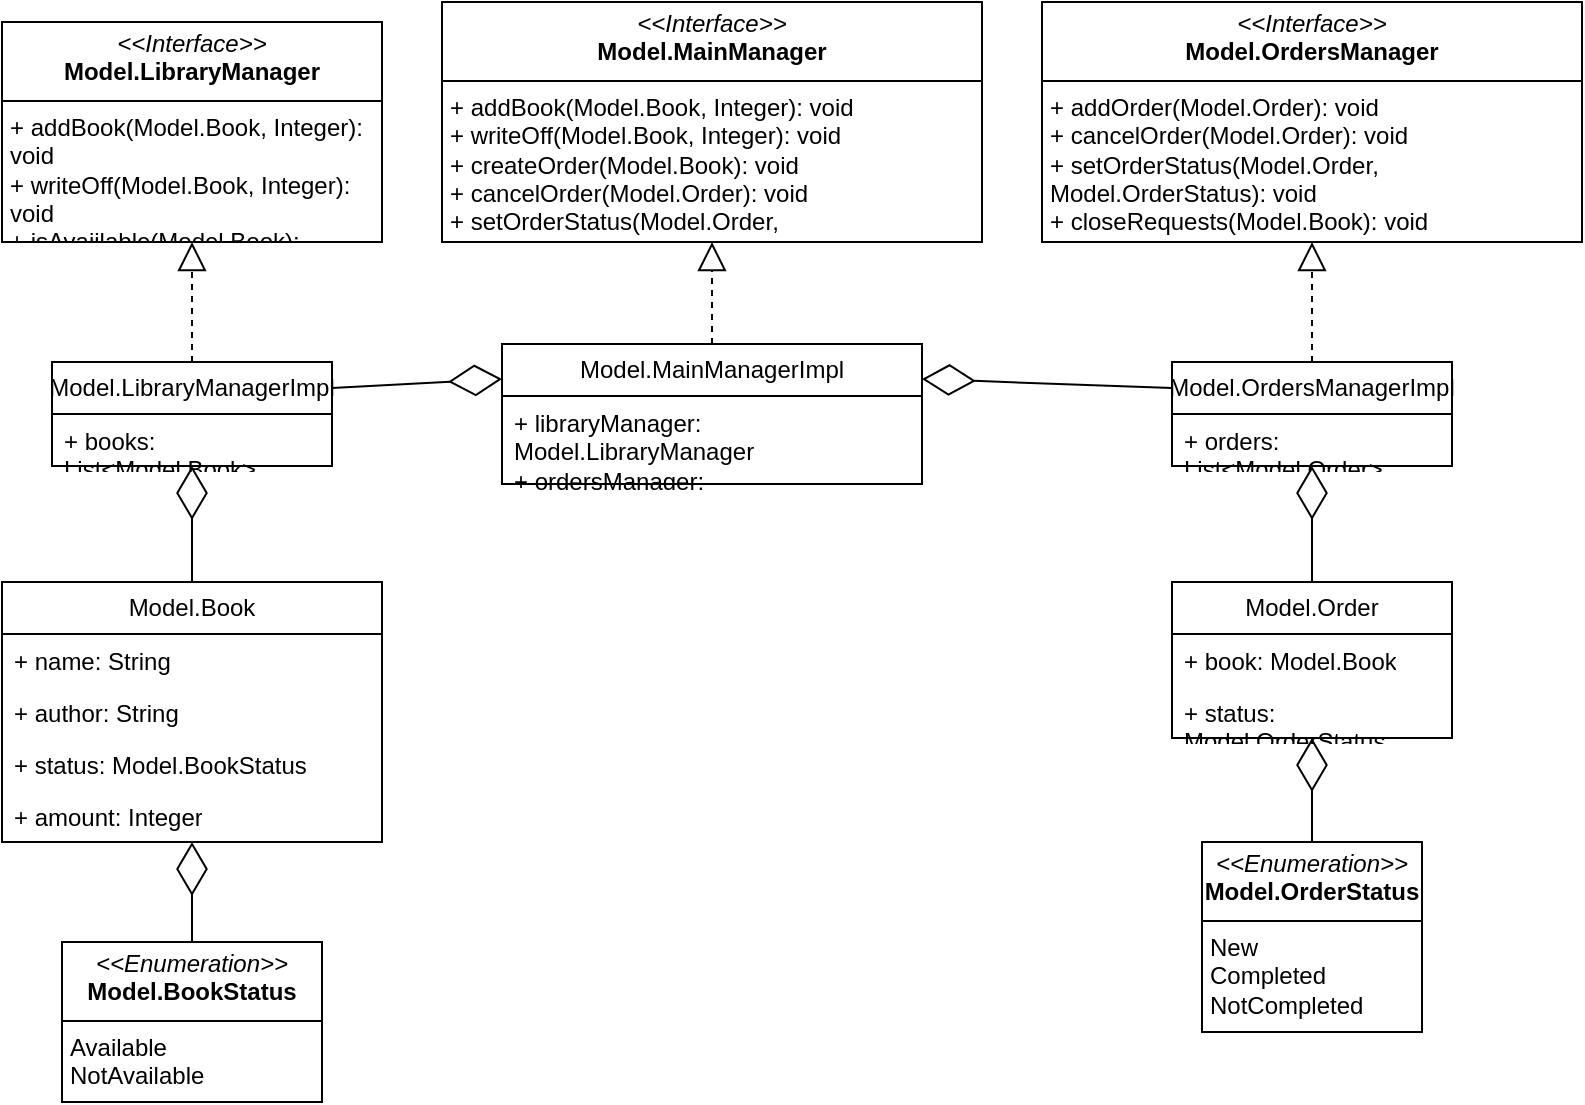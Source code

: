 <mxfile version="24.8.6">
  <diagram name="Страница — 1" id="tJWHBo-NuKDa7qp_uTNU">
    <mxGraphModel dx="1074" dy="715" grid="0" gridSize="10" guides="1" tooltips="1" connect="1" arrows="1" fold="1" page="1" pageScale="1" pageWidth="3300" pageHeight="4681" math="0" shadow="0">
      <root>
        <mxCell id="0" />
        <mxCell id="1" parent="0" />
        <mxCell id="FfOejDAqu6Li9HFzSHTp-1" value="Model.LibraryManagerImpl" style="swimlane;fontStyle=0;childLayout=stackLayout;horizontal=1;startSize=26;fillColor=none;horizontalStack=0;resizeParent=1;resizeParentMax=0;resizeLast=0;collapsible=1;marginBottom=0;whiteSpace=wrap;html=1;" vertex="1" parent="1">
          <mxGeometry x="165" y="450" width="140" height="52" as="geometry" />
        </mxCell>
        <mxCell id="FfOejDAqu6Li9HFzSHTp-3" value="+ books: List&amp;lt;Model.Book&amp;gt;" style="text;strokeColor=none;fillColor=none;align=left;verticalAlign=top;spacingLeft=4;spacingRight=4;overflow=hidden;rotatable=0;points=[[0,0.5],[1,0.5]];portConstraint=eastwest;whiteSpace=wrap;html=1;" vertex="1" parent="FfOejDAqu6Li9HFzSHTp-1">
          <mxGeometry y="26" width="140" height="26" as="geometry" />
        </mxCell>
        <mxCell id="FfOejDAqu6Li9HFzSHTp-6" value="&lt;p style=&quot;margin:0px;margin-top:4px;text-align:center;&quot;&gt;&lt;i&gt;&amp;lt;&amp;lt;Interface&amp;gt;&amp;gt;&lt;/i&gt;&lt;br&gt;&lt;b&gt;Model.LibraryManager&lt;/b&gt;&lt;/p&gt;&lt;hr size=&quot;1&quot; style=&quot;border-style:solid;&quot;&gt;&lt;p style=&quot;margin:0px;margin-left:4px;&quot;&gt;+ addBook(Model.Book, Integer): void&lt;br&gt;+ writeOff(Model.Book, Integer): void&lt;/p&gt;&lt;p style=&quot;margin:0px;margin-left:4px;&quot;&gt;+ isAvaiilable(Model.Book): Boolean&lt;/p&gt;&lt;p style=&quot;margin:0px;margin-left:4px;&quot;&gt;+ getBooks(): List&amp;lt;Model.Book&amp;gt;&lt;/p&gt;" style="verticalAlign=top;align=left;overflow=fill;html=1;whiteSpace=wrap;" vertex="1" parent="1">
          <mxGeometry x="140" y="280" width="190" height="110" as="geometry" />
        </mxCell>
        <mxCell id="FfOejDAqu6Li9HFzSHTp-7" value="" style="endArrow=block;dashed=1;endFill=0;endSize=12;html=1;rounded=0;entryX=0.5;entryY=1;entryDx=0;entryDy=0;exitX=0.5;exitY=0;exitDx=0;exitDy=0;" edge="1" parent="1" source="FfOejDAqu6Li9HFzSHTp-1" target="FfOejDAqu6Li9HFzSHTp-6">
          <mxGeometry width="160" relative="1" as="geometry">
            <mxPoint x="165" y="400" as="sourcePoint" />
            <mxPoint x="325" y="400" as="targetPoint" />
          </mxGeometry>
        </mxCell>
        <mxCell id="FfOejDAqu6Li9HFzSHTp-8" value="&lt;p style=&quot;margin:0px;margin-top:4px;text-align:center;&quot;&gt;&lt;i&gt;&amp;lt;&amp;lt;Interface&amp;gt;&amp;gt;&lt;/i&gt;&lt;br&gt;&lt;b&gt;Model.OrdersManager&lt;/b&gt;&lt;/p&gt;&lt;hr size=&quot;1&quot; style=&quot;border-style:solid;&quot;&gt;&lt;p style=&quot;margin:0px;margin-left:4px;&quot;&gt;+ addOrder(Model.Order): void&lt;br&gt;+ cancelOrder(Model.Order): void&lt;/p&gt;&lt;p style=&quot;margin:0px;margin-left:4px;&quot;&gt;+ setOrderStatus(Model.Order, Model.OrderStatus): void&lt;/p&gt;&lt;p style=&quot;margin:0px;margin-left:4px;&quot;&gt;+ closeRequests(Model.Book): void&lt;/p&gt;&lt;p style=&quot;margin:0px;margin-left:4px;&quot;&gt;+ getOrders(): List&amp;lt;Model.Order&amp;gt;&lt;/p&gt;" style="verticalAlign=top;align=left;overflow=fill;html=1;whiteSpace=wrap;" vertex="1" parent="1">
          <mxGeometry x="660" y="270" width="270" height="120" as="geometry" />
        </mxCell>
        <mxCell id="FfOejDAqu6Li9HFzSHTp-9" value="Model.OrdersManagerImpl" style="swimlane;fontStyle=0;childLayout=stackLayout;horizontal=1;startSize=26;fillColor=none;horizontalStack=0;resizeParent=1;resizeParentMax=0;resizeLast=0;collapsible=1;marginBottom=0;whiteSpace=wrap;html=1;" vertex="1" parent="1">
          <mxGeometry x="725" y="450" width="140" height="52" as="geometry" />
        </mxCell>
        <mxCell id="FfOejDAqu6Li9HFzSHTp-10" value="+ orders: List&amp;lt;Model.Order&amp;gt;" style="text;strokeColor=none;fillColor=none;align=left;verticalAlign=top;spacingLeft=4;spacingRight=4;overflow=hidden;rotatable=0;points=[[0,0.5],[1,0.5]];portConstraint=eastwest;whiteSpace=wrap;html=1;" vertex="1" parent="FfOejDAqu6Li9HFzSHTp-9">
          <mxGeometry y="26" width="140" height="26" as="geometry" />
        </mxCell>
        <mxCell id="FfOejDAqu6Li9HFzSHTp-11" value="" style="endArrow=block;dashed=1;endFill=0;endSize=12;html=1;rounded=0;entryX=0.5;entryY=1;entryDx=0;entryDy=0;exitX=0.5;exitY=0;exitDx=0;exitDy=0;" edge="1" parent="1" source="FfOejDAqu6Li9HFzSHTp-9" target="FfOejDAqu6Li9HFzSHTp-8">
          <mxGeometry width="160" relative="1" as="geometry">
            <mxPoint x="740" y="400" as="sourcePoint" />
            <mxPoint x="810" y="350" as="targetPoint" />
          </mxGeometry>
        </mxCell>
        <mxCell id="FfOejDAqu6Li9HFzSHTp-12" value="&lt;p style=&quot;margin:0px;margin-top:4px;text-align:center;&quot;&gt;&lt;i&gt;&amp;lt;&amp;lt;Interface&amp;gt;&amp;gt;&lt;/i&gt;&lt;br&gt;&lt;b&gt;Model.MainManager&lt;/b&gt;&lt;/p&gt;&lt;hr size=&quot;1&quot; style=&quot;border-style:solid;&quot;&gt;&lt;p style=&quot;margin:0px;margin-left:4px;&quot;&gt;&lt;span style=&quot;background-color: initial;&quot;&gt;+ addBook(Model.Book, Integer): void&lt;/span&gt;&lt;br&gt;&lt;/p&gt;&lt;p style=&quot;margin:0px;margin-left:4px;&quot;&gt;+ writeOff(Model.Book, Integer): void&lt;br&gt;&lt;/p&gt;&lt;p style=&quot;margin:0px;margin-left:4px;&quot;&gt;+ createOrder(Model.Book): void&lt;/p&gt;&lt;p style=&quot;margin:0px;margin-left:4px;&quot;&gt;+ cancelOrder(Model.Order): void&lt;br&gt;&lt;/p&gt;&lt;p style=&quot;margin:0px;margin-left:4px;&quot;&gt;+ setOrderStatus(Model.Order, Model.OrderStatus): void&lt;/p&gt;&lt;p style=&quot;margin:0px;margin-left:4px;&quot;&gt;&lt;br&gt;&lt;/p&gt;" style="verticalAlign=top;align=left;overflow=fill;html=1;whiteSpace=wrap;" vertex="1" parent="1">
          <mxGeometry x="360" y="270" width="270" height="120" as="geometry" />
        </mxCell>
        <mxCell id="FfOejDAqu6Li9HFzSHTp-13" value="Model.MainManagerImpl" style="swimlane;fontStyle=0;childLayout=stackLayout;horizontal=1;startSize=26;fillColor=none;horizontalStack=0;resizeParent=1;resizeParentMax=0;resizeLast=0;collapsible=1;marginBottom=0;whiteSpace=wrap;html=1;" vertex="1" parent="1">
          <mxGeometry x="390" y="441" width="210" height="70" as="geometry" />
        </mxCell>
        <mxCell id="FfOejDAqu6Li9HFzSHTp-14" value="+ libraryManager: Model.LibraryManager&lt;div&gt;+ ordersManager: Model.OrdersManager&lt;/div&gt;" style="text;strokeColor=none;fillColor=none;align=left;verticalAlign=top;spacingLeft=4;spacingRight=4;overflow=hidden;rotatable=0;points=[[0,0.5],[1,0.5]];portConstraint=eastwest;whiteSpace=wrap;html=1;" vertex="1" parent="FfOejDAqu6Li9HFzSHTp-13">
          <mxGeometry y="26" width="210" height="44" as="geometry" />
        </mxCell>
        <mxCell id="FfOejDAqu6Li9HFzSHTp-15" value="" style="endArrow=block;dashed=1;endFill=0;endSize=12;html=1;rounded=0;exitX=0.5;exitY=0;exitDx=0;exitDy=0;" edge="1" parent="1" source="FfOejDAqu6Li9HFzSHTp-13" target="FfOejDAqu6Li9HFzSHTp-12">
          <mxGeometry width="160" relative="1" as="geometry">
            <mxPoint x="425" y="420" as="sourcePoint" />
            <mxPoint x="495" y="370" as="targetPoint" />
          </mxGeometry>
        </mxCell>
        <mxCell id="FfOejDAqu6Li9HFzSHTp-21" value="Model.Book" style="swimlane;fontStyle=0;childLayout=stackLayout;horizontal=1;startSize=26;fillColor=none;horizontalStack=0;resizeParent=1;resizeParentMax=0;resizeLast=0;collapsible=1;marginBottom=0;whiteSpace=wrap;html=1;" vertex="1" parent="1">
          <mxGeometry x="140" y="560" width="190" height="130" as="geometry" />
        </mxCell>
        <mxCell id="FfOejDAqu6Li9HFzSHTp-22" value="+ name: String" style="text;strokeColor=none;fillColor=none;align=left;verticalAlign=top;spacingLeft=4;spacingRight=4;overflow=hidden;rotatable=0;points=[[0,0.5],[1,0.5]];portConstraint=eastwest;whiteSpace=wrap;html=1;" vertex="1" parent="FfOejDAqu6Li9HFzSHTp-21">
          <mxGeometry y="26" width="190" height="26" as="geometry" />
        </mxCell>
        <mxCell id="FfOejDAqu6Li9HFzSHTp-23" value="+ author: String" style="text;strokeColor=none;fillColor=none;align=left;verticalAlign=top;spacingLeft=4;spacingRight=4;overflow=hidden;rotatable=0;points=[[0,0.5],[1,0.5]];portConstraint=eastwest;whiteSpace=wrap;html=1;" vertex="1" parent="FfOejDAqu6Li9HFzSHTp-21">
          <mxGeometry y="52" width="190" height="26" as="geometry" />
        </mxCell>
        <mxCell id="FfOejDAqu6Li9HFzSHTp-24" value="+ status: Model.BookStatus" style="text;strokeColor=none;fillColor=none;align=left;verticalAlign=top;spacingLeft=4;spacingRight=4;overflow=hidden;rotatable=0;points=[[0,0.5],[1,0.5]];portConstraint=eastwest;whiteSpace=wrap;html=1;" vertex="1" parent="FfOejDAqu6Li9HFzSHTp-21">
          <mxGeometry y="78" width="190" height="26" as="geometry" />
        </mxCell>
        <mxCell id="FfOejDAqu6Li9HFzSHTp-25" value="+ amount: Integer" style="text;strokeColor=none;fillColor=none;align=left;verticalAlign=top;spacingLeft=4;spacingRight=4;overflow=hidden;rotatable=0;points=[[0,0.5],[1,0.5]];portConstraint=eastwest;whiteSpace=wrap;html=1;" vertex="1" parent="FfOejDAqu6Li9HFzSHTp-21">
          <mxGeometry y="104" width="190" height="26" as="geometry" />
        </mxCell>
        <mxCell id="FfOejDAqu6Li9HFzSHTp-26" value="Model.Order" style="swimlane;fontStyle=0;childLayout=stackLayout;horizontal=1;startSize=26;fillColor=none;horizontalStack=0;resizeParent=1;resizeParentMax=0;resizeLast=0;collapsible=1;marginBottom=0;whiteSpace=wrap;html=1;" vertex="1" parent="1">
          <mxGeometry x="725" y="560" width="140" height="78" as="geometry" />
        </mxCell>
        <mxCell id="FfOejDAqu6Li9HFzSHTp-27" value="+ book: Model.Book" style="text;strokeColor=none;fillColor=none;align=left;verticalAlign=top;spacingLeft=4;spacingRight=4;overflow=hidden;rotatable=0;points=[[0,0.5],[1,0.5]];portConstraint=eastwest;whiteSpace=wrap;html=1;" vertex="1" parent="FfOejDAqu6Li9HFzSHTp-26">
          <mxGeometry y="26" width="140" height="26" as="geometry" />
        </mxCell>
        <mxCell id="FfOejDAqu6Li9HFzSHTp-28" value="+ status: Model.OrderStatus" style="text;strokeColor=none;fillColor=none;align=left;verticalAlign=top;spacingLeft=4;spacingRight=4;overflow=hidden;rotatable=0;points=[[0,0.5],[1,0.5]];portConstraint=eastwest;whiteSpace=wrap;html=1;" vertex="1" parent="FfOejDAqu6Li9HFzSHTp-26">
          <mxGeometry y="52" width="140" height="26" as="geometry" />
        </mxCell>
        <mxCell id="FfOejDAqu6Li9HFzSHTp-38" value="&lt;p style=&quot;margin:0px;margin-top:4px;text-align:center;&quot;&gt;&lt;i&gt;&amp;lt;&amp;lt;Enumeration&amp;gt;&amp;gt;&lt;/i&gt;&lt;br&gt;&lt;b&gt;Model.BookStatus&lt;/b&gt;&lt;/p&gt;&lt;hr size=&quot;1&quot; style=&quot;border-style:solid;&quot;&gt;&lt;p style=&quot;margin:0px;margin-left:4px;&quot;&gt;Available&lt;/p&gt;&lt;p style=&quot;margin:0px;margin-left:4px;&quot;&gt;NotAvailable&lt;/p&gt;" style="verticalAlign=top;align=left;overflow=fill;html=1;whiteSpace=wrap;" vertex="1" parent="1">
          <mxGeometry x="170" y="740" width="130" height="80" as="geometry" />
        </mxCell>
        <mxCell id="FfOejDAqu6Li9HFzSHTp-39" value="&lt;p style=&quot;margin:0px;margin-top:4px;text-align:center;&quot;&gt;&lt;i&gt;&amp;lt;&amp;lt;Enumeration&amp;gt;&amp;gt;&lt;/i&gt;&lt;br&gt;&lt;b&gt;Model.OrderStatus&lt;/b&gt;&lt;/p&gt;&lt;hr size=&quot;1&quot; style=&quot;border-style:solid;&quot;&gt;&lt;p style=&quot;margin:0px;margin-left:4px;&quot;&gt;New&lt;/p&gt;&lt;p style=&quot;margin:0px;margin-left:4px;&quot;&gt;Completed&lt;/p&gt;&lt;p style=&quot;margin:0px;margin-left:4px;&quot;&gt;NotCompleted&lt;/p&gt;" style="verticalAlign=top;align=left;overflow=fill;html=1;whiteSpace=wrap;" vertex="1" parent="1">
          <mxGeometry x="740" y="690" width="110" height="95" as="geometry" />
        </mxCell>
        <mxCell id="FfOejDAqu6Li9HFzSHTp-40" value="" style="endArrow=diamondThin;endFill=0;endSize=24;html=1;rounded=0;exitX=0.5;exitY=0;exitDx=0;exitDy=0;" edge="1" parent="1" source="FfOejDAqu6Li9HFzSHTp-21" target="FfOejDAqu6Li9HFzSHTp-3">
          <mxGeometry width="160" relative="1" as="geometry">
            <mxPoint x="420" y="580" as="sourcePoint" />
            <mxPoint x="580" y="580" as="targetPoint" />
          </mxGeometry>
        </mxCell>
        <mxCell id="FfOejDAqu6Li9HFzSHTp-41" value="" style="endArrow=diamondThin;endFill=0;endSize=24;html=1;rounded=0;exitX=0.5;exitY=0;exitDx=0;exitDy=0;" edge="1" parent="1" source="FfOejDAqu6Li9HFzSHTp-26" target="FfOejDAqu6Li9HFzSHTp-10">
          <mxGeometry width="160" relative="1" as="geometry">
            <mxPoint x="245" y="570" as="sourcePoint" />
            <mxPoint x="670" y="530" as="targetPoint" />
          </mxGeometry>
        </mxCell>
        <mxCell id="FfOejDAqu6Li9HFzSHTp-42" value="" style="endArrow=diamondThin;endFill=0;endSize=24;html=1;rounded=0;exitX=0.5;exitY=0;exitDx=0;exitDy=0;" edge="1" parent="1" source="FfOejDAqu6Li9HFzSHTp-38" target="FfOejDAqu6Li9HFzSHTp-25">
          <mxGeometry width="160" relative="1" as="geometry">
            <mxPoint x="440" y="748" as="sourcePoint" />
            <mxPoint x="240" y="710" as="targetPoint" />
          </mxGeometry>
        </mxCell>
        <mxCell id="FfOejDAqu6Li9HFzSHTp-43" value="" style="endArrow=diamondThin;endFill=0;endSize=24;html=1;rounded=0;exitX=0.5;exitY=0;exitDx=0;exitDy=0;" edge="1" parent="1" source="FfOejDAqu6Li9HFzSHTp-39" target="FfOejDAqu6Li9HFzSHTp-28">
          <mxGeometry width="160" relative="1" as="geometry">
            <mxPoint x="660" y="720" as="sourcePoint" />
            <mxPoint x="660" y="650" as="targetPoint" />
          </mxGeometry>
        </mxCell>
        <mxCell id="FfOejDAqu6Li9HFzSHTp-44" value="" style="endArrow=diamondThin;endFill=0;endSize=24;html=1;rounded=0;exitX=1;exitY=0.25;exitDx=0;exitDy=0;entryX=0;entryY=0.25;entryDx=0;entryDy=0;" edge="1" parent="1" source="FfOejDAqu6Li9HFzSHTp-1" target="FfOejDAqu6Li9HFzSHTp-13">
          <mxGeometry width="160" relative="1" as="geometry">
            <mxPoint x="440" y="588" as="sourcePoint" />
            <mxPoint x="440" y="530" as="targetPoint" />
          </mxGeometry>
        </mxCell>
        <mxCell id="FfOejDAqu6Li9HFzSHTp-45" value="" style="endArrow=diamondThin;endFill=0;endSize=24;html=1;rounded=0;exitX=0;exitY=0.25;exitDx=0;exitDy=0;entryX=1;entryY=0.25;entryDx=0;entryDy=0;" edge="1" parent="1" source="FfOejDAqu6Li9HFzSHTp-9" target="FfOejDAqu6Li9HFzSHTp-13">
          <mxGeometry width="160" relative="1" as="geometry">
            <mxPoint x="600" y="534" as="sourcePoint" />
            <mxPoint x="685" y="530" as="targetPoint" />
          </mxGeometry>
        </mxCell>
      </root>
    </mxGraphModel>
  </diagram>
</mxfile>
